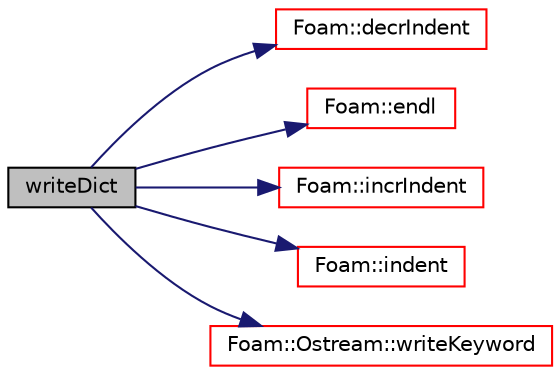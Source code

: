 digraph "writeDict"
{
  bgcolor="transparent";
  edge [fontname="Helvetica",fontsize="10",labelfontname="Helvetica",labelfontsize="10"];
  node [fontname="Helvetica",fontsize="10",shape=record];
  rankdir="LR";
  Node765 [label="writeDict",height=0.2,width=0.4,color="black", fillcolor="grey75", style="filled", fontcolor="black"];
  Node765 -> Node766 [color="midnightblue",fontsize="10",style="solid",fontname="Helvetica"];
  Node766 [label="Foam::decrIndent",height=0.2,width=0.4,color="red",URL="$a21851.html#a1c3a44e035fae1cd9d5a4a60a7e1c32b",tooltip="Decrement the indent level. "];
  Node765 -> Node768 [color="midnightblue",fontsize="10",style="solid",fontname="Helvetica"];
  Node768 [label="Foam::endl",height=0.2,width=0.4,color="red",URL="$a21851.html#a2db8fe02a0d3909e9351bb4275b23ce4",tooltip="Add newline and flush stream. "];
  Node765 -> Node770 [color="midnightblue",fontsize="10",style="solid",fontname="Helvetica"];
  Node770 [label="Foam::incrIndent",height=0.2,width=0.4,color="red",URL="$a21851.html#a5baff2b2334a238271b33f039e5dde5c",tooltip="Increment the indent level. "];
  Node765 -> Node780 [color="midnightblue",fontsize="10",style="solid",fontname="Helvetica"];
  Node780 [label="Foam::indent",height=0.2,width=0.4,color="red",URL="$a21851.html#ae297c57ea5b952a8bc9e4f30f7ea8701",tooltip="Indent stream. "];
  Node765 -> Node776 [color="midnightblue",fontsize="10",style="solid",fontname="Helvetica"];
  Node776 [label="Foam::Ostream::writeKeyword",height=0.2,width=0.4,color="red",URL="$a27345.html#a3c58b2bb9174ea3c4a5fa58095d1290e",tooltip="Write the keyword followed by an appropriate indentation. "];
}

